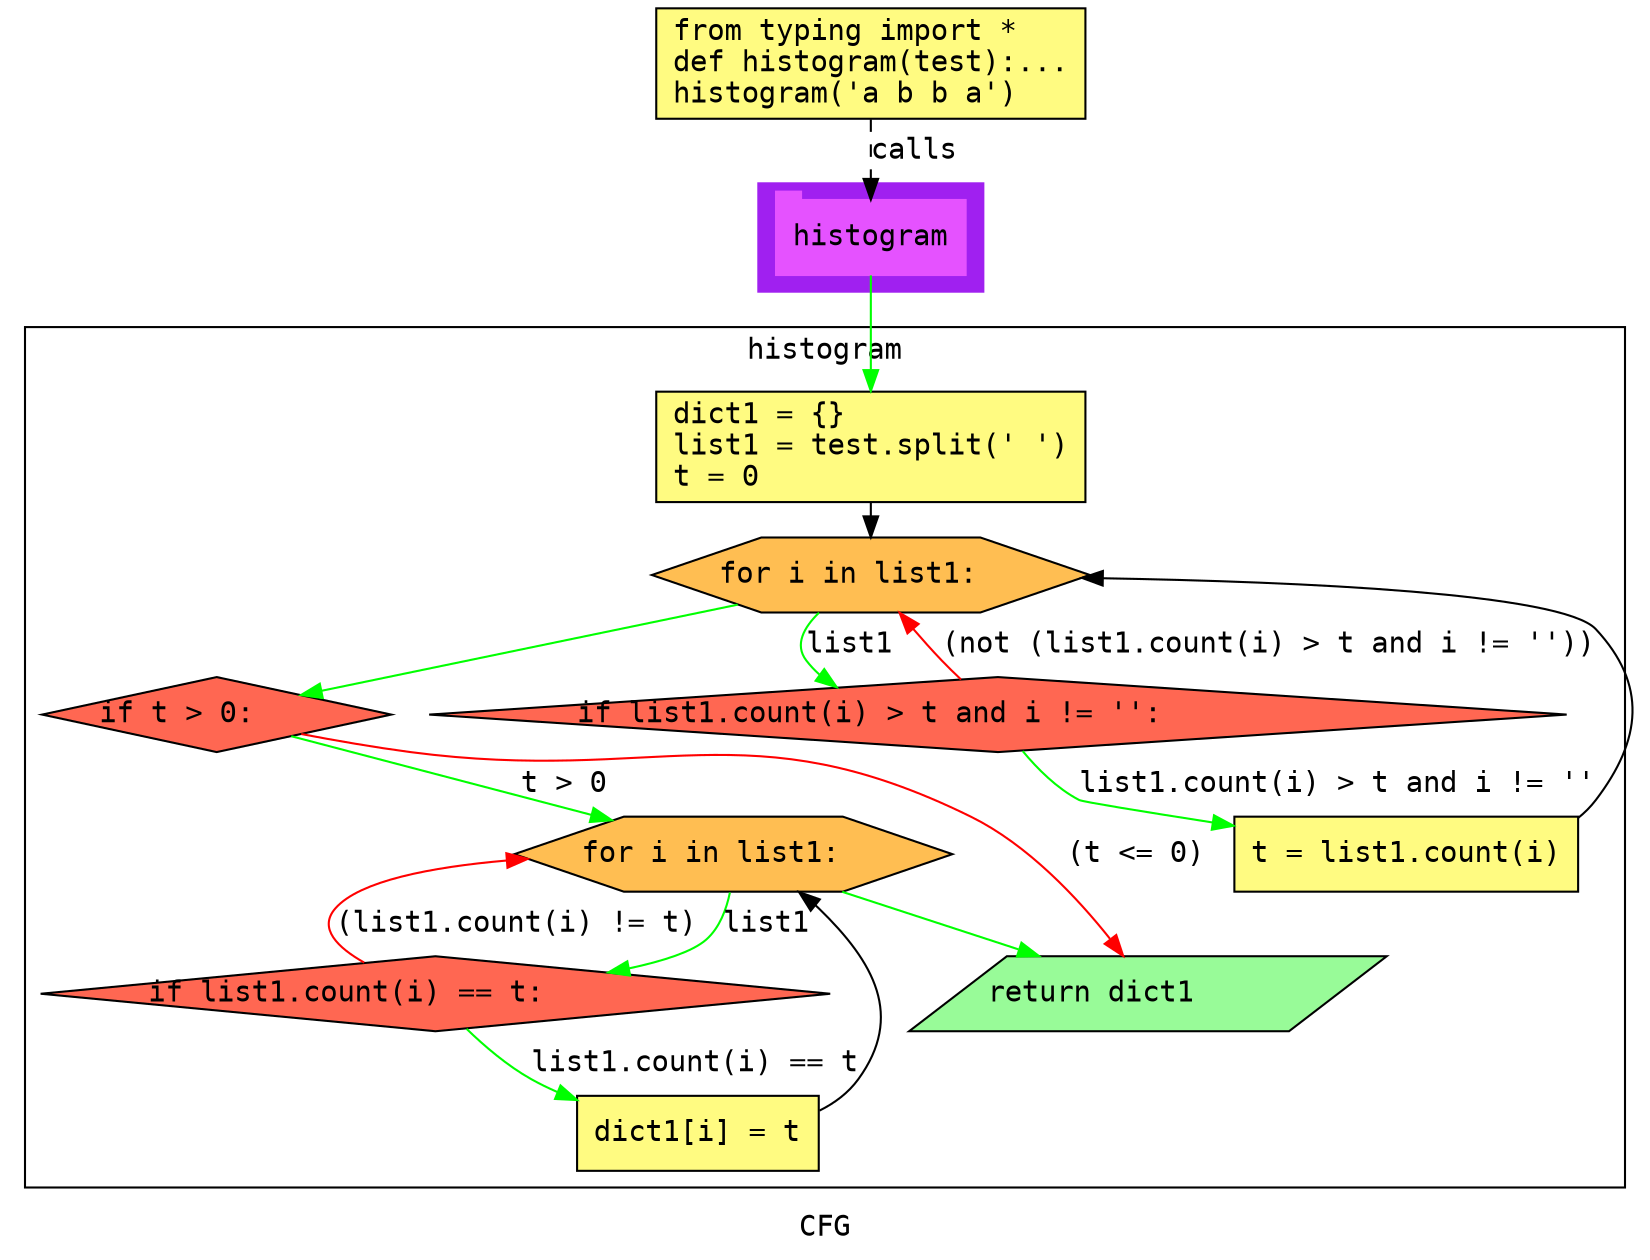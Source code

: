 digraph cluster924CFG {
	graph [bb="0,0,784,597",
		compound=True,
		fontname="DejaVu Sans Mono",
		label=CFG,
		lheight=0.21,
		lp="392,11.5",
		lwidth=0.35,
		pack=False,
		rankdir=TB,
		ranksep=0.02
	];
	node [fontname="DejaVu Sans Mono",
		label="\N"
	];
	edge [fontname="DejaVu Sans Mono"];
	subgraph cluster_1 {
		graph [bb="360,461,468,513",
			color=purple,
			compound=true,
			fontname="DejaVu Sans Mono",
			label="",
			rankdir=TB,
			ranksep=0.02,
			shape=tab,
			style=filled
		];
		node [fontname="DejaVu Sans Mono"];
		edge [fontname="DejaVu Sans Mono"];
		20	[color="#E552FF",
			height=0.5,
			label=histogram,
			linenum="[17]",
			pos="414,487",
			shape=tab,
			style=filled,
			width=1.2639];
	}
	subgraph cluster4histogram {
		graph [bb="8,31,776,444",
			compound=True,
			fontname="DejaVu Sans Mono",
			label=histogram,
			lheight=0.21,
			lp="392,432.5",
			lwidth=1.04,
			pack=False,
			rankdir=TB,
			ranksep=0.02
		];
		node [fontname="DejaVu Sans Mono"];
		edge [fontname="DejaVu Sans Mono"];
		subgraph cluster_3 {
			graph [color=purple,
				compound=true,
				fontname="DejaVu Sans Mono",
				label="",
				rankdir=TB,
				ranksep=0.02,
				shape=tab,
				style=filled
			];
			node [fontname="DejaVu Sans Mono"];
			edge [fontname="DejaVu Sans Mono"];
		}
		subgraph cluster_8 {
			graph [color=purple,
				compound=true,
				fontname="DejaVu Sans Mono",
				label="",
				rankdir=TB,
				ranksep=0.02,
				shape=tab,
				style=filled
			];
			node [fontname="DejaVu Sans Mono"];
			edge [fontname="DejaVu Sans Mono"];
		}
		subgraph cluster_13 {
			graph [color=purple,
				compound=true,
				fontname="DejaVu Sans Mono",
				label="",
				rankdir=TB,
				ranksep=0.02,
				shape=tab,
				style=filled
			];
			node [fontname="DejaVu Sans Mono"];
			edge [fontname="DejaVu Sans Mono"];
		}
		3	[fillcolor="#FFFB81",
			height=0.73611,
			label="dict1 = {}\llist1 = test.split(' ')\lt = 0\l",
			linenum="[3, 4, 5]",
			pos="414,386.5",
			shape=rectangle,
			style="filled,solid",
			width=2.8611];
		5	[fillcolor="#FFBE52",
			height=0.5,
			label="for i in list1:\l",
			linenum="[7]",
			pos="414,325",
			shape=hexagon,
			style="filled,solid",
			width=2.9186];
		3 -> 5	[color=black,
			pos="e,414,343.14 414,359.92 414,357.71 414,355.46 414,353.23"];
		6	[fillcolor="#FF6752",
			height=0.5,
			label="if list1.count(i) > t and i != '':\l",
			linenum="[8]",
			pos="475,258",
			shape=diamond,
			style="filled,solid",
			width=7.583];
		5 -> 6	[color=green,
			label=list1,
			lp="409,291.5",
			pos="e,402.18,271.39 392.93,306.91 386.55,299.69 382.52,291.28 388,284 389.82,281.59 391.85,279.4 394.06,277.41"];
		7	[fillcolor="#FF6752",
			height=0.5,
			label="if t > 0:\l",
			linenum="[10]",
			pos="100,258",
			shape=diamond,
			style="filled,solid",
			width=2.3234];
		5 -> 7	[color=green,
			pos="e,140.42,267.37 350.08,310.77 291.12,298.56 204.75,280.68 150.49,269.45"];
		6 -> 5	[color=red,
			label="(not (list1.count(i) > t and i != ''))",
			lp="605,291.5",
			pos="e,427.79,306.87 457.28,274.84 454.13,277.82 450.92,280.96 448,284 443.45,288.75 438.76,294 434.37,299.09"];
		8	[fillcolor="#FFFB81",
			height=0.5,
			label="t = list1.count(i)\l",
			linenum="[9]",
			pos="591,191",
			shape=rectangle,
			style="filled,solid",
			width=2.2917];
		6 -> 8	[color=green,
			label="list1.count(i) > t and i != ''",
			lp="638,224.5",
			pos="e,529.25,209.02 487.61,240.73 494.62,232.62 503.95,223.25 514,217 515.94,215.79 517.94,214.64 520,213.54"];
		8 -> 5	[color=black,
			pos="e,515.34,323.6 673.6,194.07 711.28,196.93 750.13,203.27 762,217 785.83,244.57 786.83,272.32 762,299 745.96,316.24 621.01,321.76 \
525.38,323.44"];
		11	[fillcolor="#FFBE52",
			height=0.5,
			label="for i in list1:\l",
			linenum="[11]",
			pos="288,191",
			shape=hexagon,
			style="filled,solid",
			width=2.9186];
		7 -> 11	[color=green,
			label="t > 0",
			lp="231,224.5",
			pos="e,238.66,209.06 130.62,246.41 157.23,237.21 196.53,223.63 229.19,212.33"];
		12	[fillcolor="#98fb98",
			height=0.5,
			label="return dict1\l",
			linenum="[15]",
			pos="130,124",
			shape=parallelogram,
			style="filled,solid",
			width=3.0706];
		7 -> 12	[color=red,
			label="(t <= 0)",
			lp="140.5,191",
			pos="e,119.88,142.19 99.628,239.95 99.666,222.76 100.87,195.6 107,173 109,165.64 112.1,158.04 115.38,151.12"];
		13	[fillcolor="#FF6752",
			height=0.5,
			label="if list1.count(i) == t:\l",
			linenum="[12]",
			pos="472,124",
			shape=diamond,
			style="filled,solid",
			width=5.2596];
		11 -> 13	[color=green,
			label=list1,
			lp="491,157.5",
			pos="e,472.39,141.97 379.36,186.28 414.99,182.96 450.32,176.71 463,165 466.73,161.56 469.07,156.93 470.52,152.05"];
		11 -> 12	[color=green,
			pos="e,171.51,142.08 246.49,172.92 226.43,164.67 202.17,154.69 181,145.98"];
		13 -> 11	[color=red,
			label="(list1.count(i) != t)",
			lp="376,157.5",
			pos="e,283.79,172.99 346.87,130.17 320.5,133.9 297.93,140.02 289,150 285.84,153.53 284.29,158.02 283.72,162.71"];
		16	[fillcolor="#FFFB81",
			height=0.5,
			label="dict1[i] = t\l",
			linenum="[14]",
			pos="322,57",
			shape=rectangle,
			style="filled,solid",
			width=1.6111];
		13 -> 16	[color=green,
			label="list1.count(i) == t",
			lp="488.5,90.5",
			pos="e,361.33,75.042 439.82,109.06 419.71,100.34 393.42,88.949 370.78,79.138"];
		16 -> 11	[color=black,
			pos="e,279.88,172.97 298.06,75.121 288.7,83.285 279.01,93.914 274,106 266.46,124.21 270.57,146.24 276.24,163.17"];
	}
	1	[fillcolor="#FFFB81",
		height=0.73611,
		label="from typing import *\ldef histogram(test):...\lhistogram('a b b a')\l",
		linenum="[1]",
		pos="414,570.5",
		shape=rectangle,
		style="filled,solid",
		width=2.8611];
	1 -> 20	[label=calls,
		lp="435,528.5",
		pos="e,414,505.13 414,543.71 414,534.66 414,524.47 414,515.3",
		style=dashed];
	20 -> 3	[color=green,
		pos="e,414,413.34 414,468.84 414,456.39 414,439.1 414,423.65"];
}
